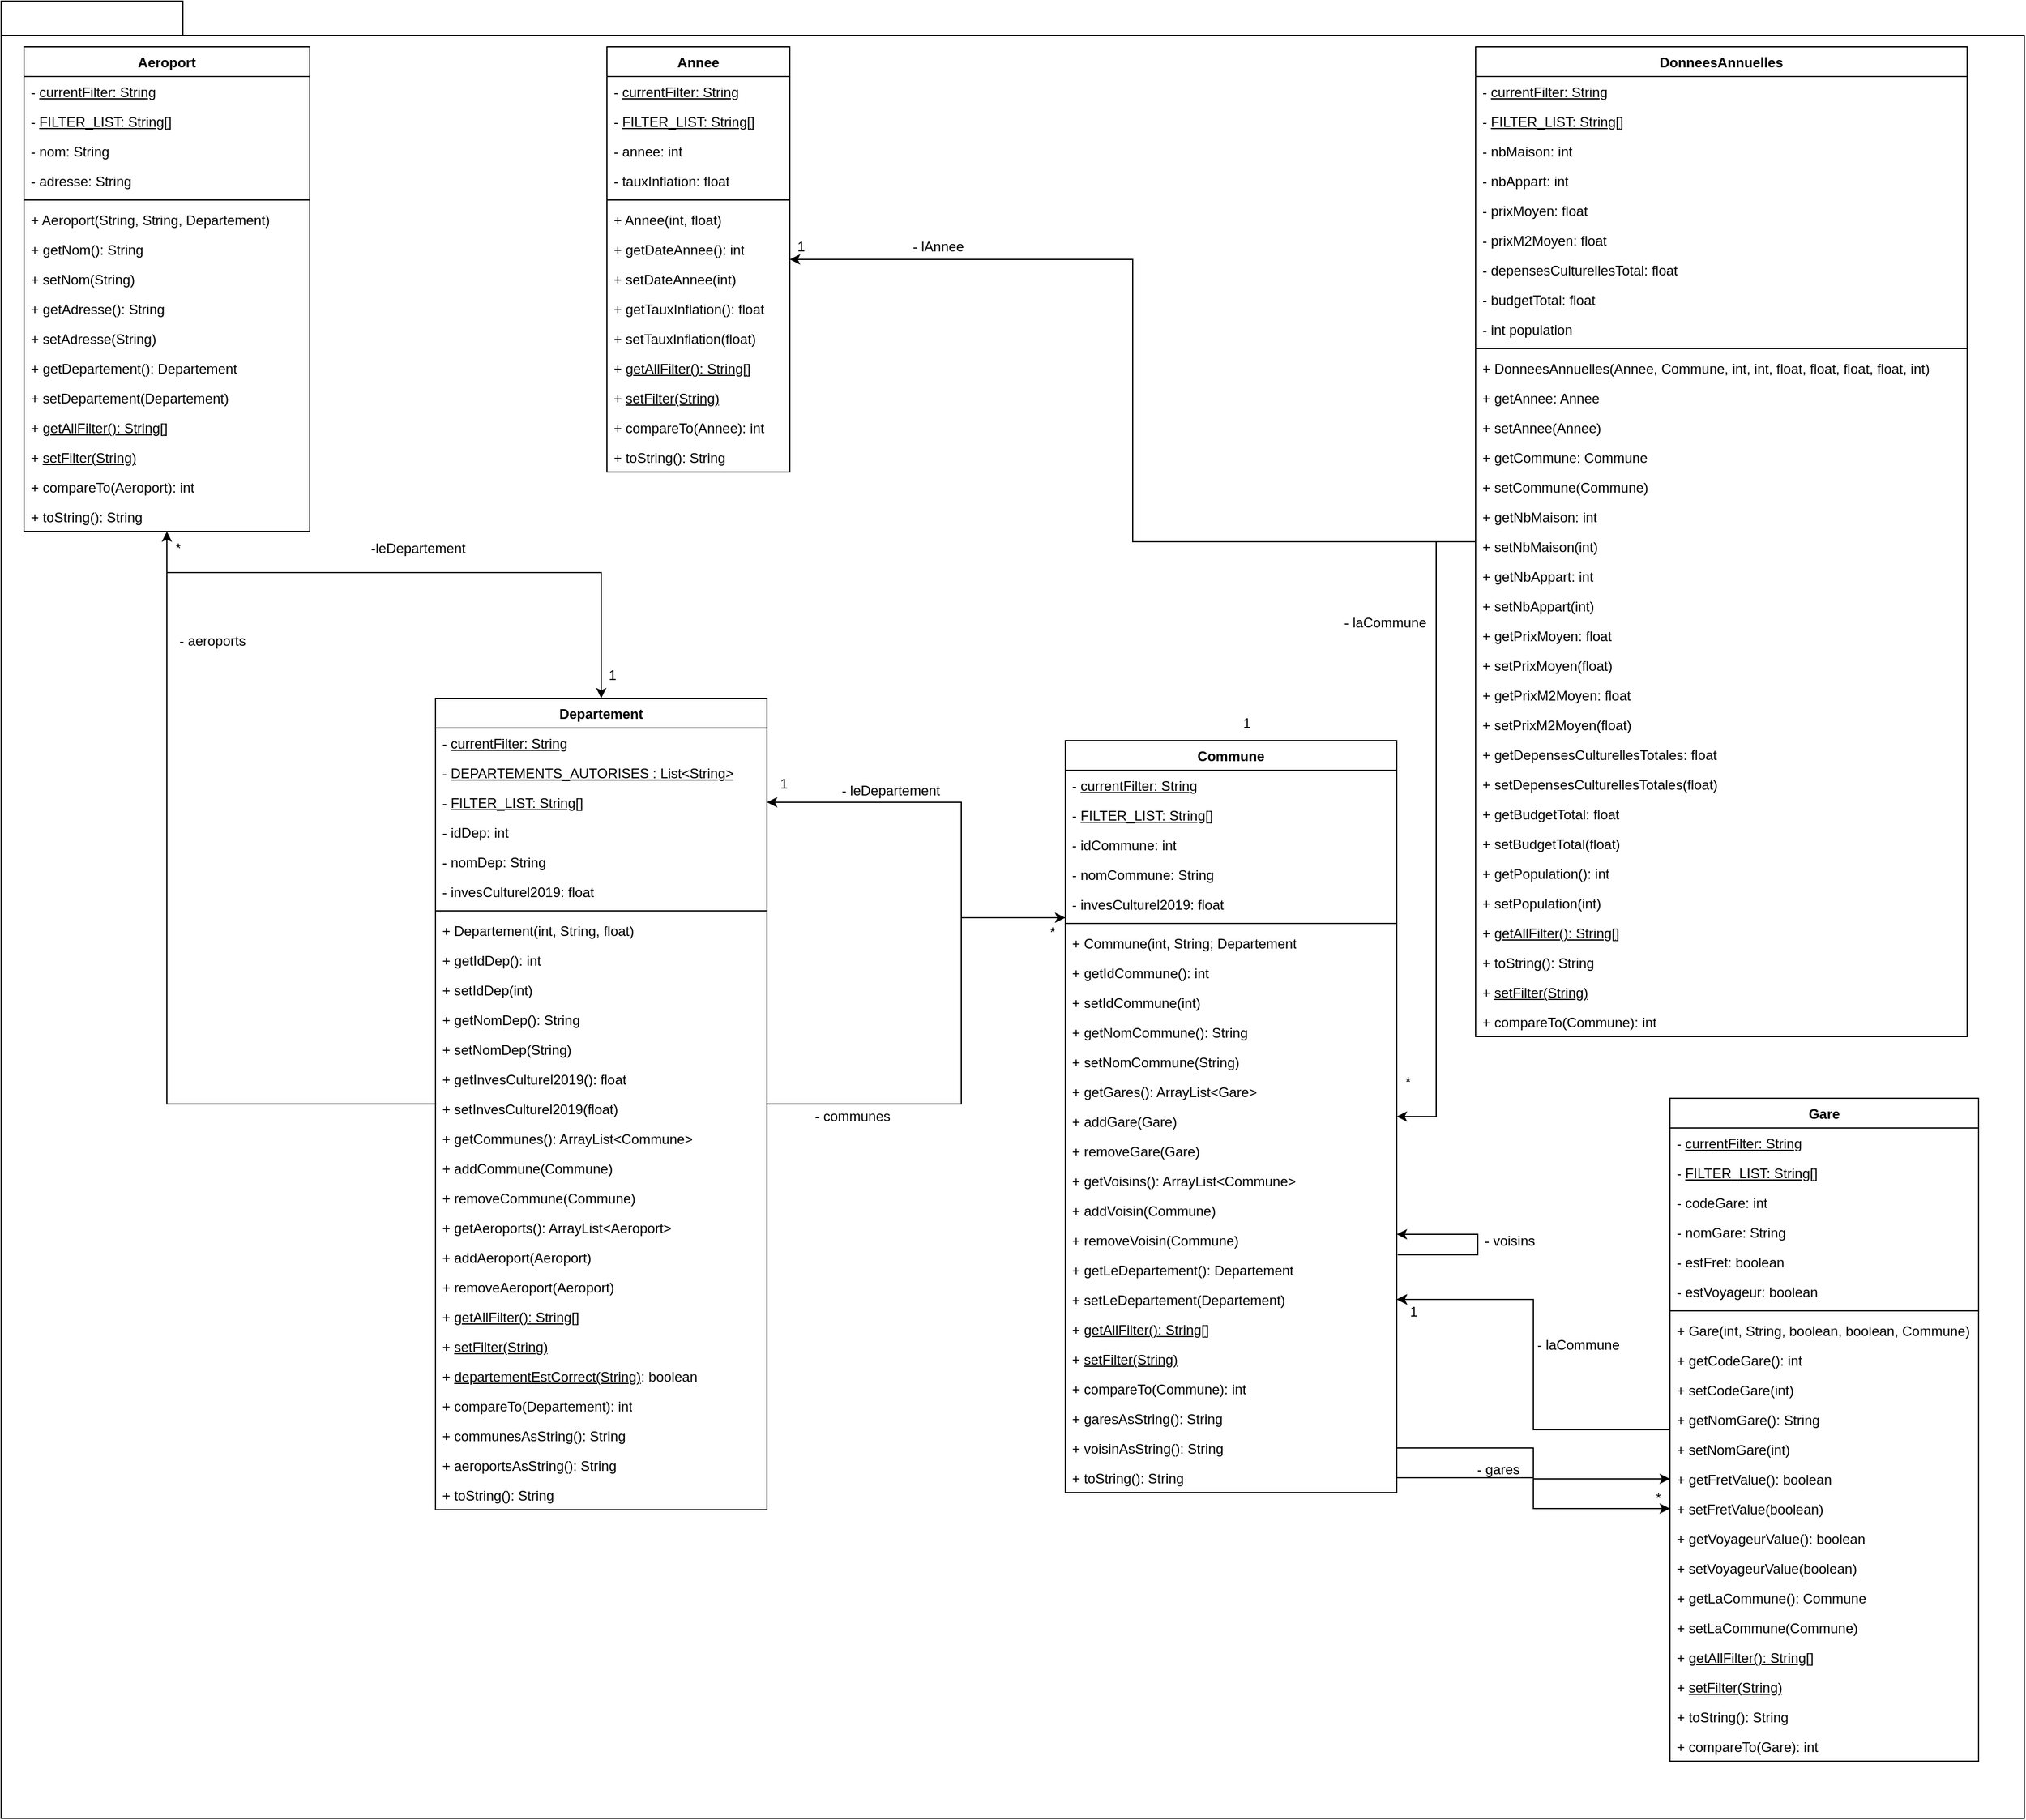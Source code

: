 <mxfile version="24.5.3" type="device">
  <diagram name="Page-1" id="NXZHxFNxQUKjGU9uJiGu">
    <mxGraphModel dx="524" dy="673" grid="1" gridSize="10" guides="1" tooltips="1" connect="1" arrows="1" fold="1" page="1" pageScale="1" pageWidth="1169" pageHeight="827" math="0" shadow="0">
      <root>
        <mxCell id="0" />
        <mxCell id="1" parent="0" />
        <mxCell id="ICdErOhjOnk36Kv6KxMm-1" value="" style="shape=folder;fontStyle=1;spacingTop=10;tabWidth=100;tabHeight=30;tabPosition=left;html=1;whiteSpace=wrap;" parent="1" vertex="1">
          <mxGeometry y="10" width="1770" height="1590" as="geometry" />
        </mxCell>
        <mxCell id="ICdErOhjOnk36Kv6KxMm-48" style="edgeStyle=orthogonalEdgeStyle;rounded=0;orthogonalLoop=1;jettySize=auto;html=1;" parent="1" source="ICdErOhjOnk36Kv6KxMm-4" target="ICdErOhjOnk36Kv6KxMm-44" edge="1">
          <mxGeometry relative="1" as="geometry">
            <Array as="points">
              <mxPoint x="145" y="510" />
              <mxPoint x="525" y="510" />
            </Array>
          </mxGeometry>
        </mxCell>
        <mxCell id="ICdErOhjOnk36Kv6KxMm-4" value="Aeroport" style="swimlane;fontStyle=1;align=center;verticalAlign=top;childLayout=stackLayout;horizontal=1;startSize=26;horizontalStack=0;resizeParent=1;resizeParentMax=0;resizeLast=0;collapsible=1;marginBottom=0;whiteSpace=wrap;html=1;" parent="1" vertex="1">
          <mxGeometry x="20" y="50" width="250" height="424" as="geometry" />
        </mxCell>
        <mxCell id="ICdErOhjOnk36Kv6KxMm-5" value="- &lt;u&gt;currentFilter: String&lt;/u&gt;" style="text;strokeColor=none;fillColor=none;align=left;verticalAlign=top;spacingLeft=4;spacingRight=4;overflow=hidden;rotatable=0;points=[[0,0.5],[1,0.5]];portConstraint=eastwest;whiteSpace=wrap;html=1;" parent="ICdErOhjOnk36Kv6KxMm-4" vertex="1">
          <mxGeometry y="26" width="250" height="26" as="geometry" />
        </mxCell>
        <mxCell id="ICdErOhjOnk36Kv6KxMm-8" value="- &lt;u&gt;FILTER_LIST: String[]&lt;/u&gt;" style="text;strokeColor=none;fillColor=none;align=left;verticalAlign=top;spacingLeft=4;spacingRight=4;overflow=hidden;rotatable=0;points=[[0,0.5],[1,0.5]];portConstraint=eastwest;whiteSpace=wrap;html=1;" parent="ICdErOhjOnk36Kv6KxMm-4" vertex="1">
          <mxGeometry y="52" width="250" height="26" as="geometry" />
        </mxCell>
        <mxCell id="ICdErOhjOnk36Kv6KxMm-9" value="- nom: String" style="text;strokeColor=none;fillColor=none;align=left;verticalAlign=top;spacingLeft=4;spacingRight=4;overflow=hidden;rotatable=0;points=[[0,0.5],[1,0.5]];portConstraint=eastwest;whiteSpace=wrap;html=1;" parent="ICdErOhjOnk36Kv6KxMm-4" vertex="1">
          <mxGeometry y="78" width="250" height="26" as="geometry" />
        </mxCell>
        <mxCell id="ICdErOhjOnk36Kv6KxMm-10" value="- adresse: String" style="text;strokeColor=none;fillColor=none;align=left;verticalAlign=top;spacingLeft=4;spacingRight=4;overflow=hidden;rotatable=0;points=[[0,0.5],[1,0.5]];portConstraint=eastwest;whiteSpace=wrap;html=1;" parent="ICdErOhjOnk36Kv6KxMm-4" vertex="1">
          <mxGeometry y="104" width="250" height="26" as="geometry" />
        </mxCell>
        <mxCell id="ICdErOhjOnk36Kv6KxMm-6" value="" style="line;strokeWidth=1;fillColor=none;align=left;verticalAlign=middle;spacingTop=-1;spacingLeft=3;spacingRight=3;rotatable=0;labelPosition=right;points=[];portConstraint=eastwest;strokeColor=inherit;" parent="ICdErOhjOnk36Kv6KxMm-4" vertex="1">
          <mxGeometry y="130" width="250" height="8" as="geometry" />
        </mxCell>
        <mxCell id="ICdErOhjOnk36Kv6KxMm-7" value="+ Aeroport(String, String, Departement)" style="text;strokeColor=none;fillColor=none;align=left;verticalAlign=top;spacingLeft=4;spacingRight=4;overflow=hidden;rotatable=0;points=[[0,0.5],[1,0.5]];portConstraint=eastwest;whiteSpace=wrap;html=1;" parent="ICdErOhjOnk36Kv6KxMm-4" vertex="1">
          <mxGeometry y="138" width="250" height="26" as="geometry" />
        </mxCell>
        <mxCell id="ICdErOhjOnk36Kv6KxMm-11" value="+ getNom(): String" style="text;strokeColor=none;fillColor=none;align=left;verticalAlign=top;spacingLeft=4;spacingRight=4;overflow=hidden;rotatable=0;points=[[0,0.5],[1,0.5]];portConstraint=eastwest;whiteSpace=wrap;html=1;" parent="ICdErOhjOnk36Kv6KxMm-4" vertex="1">
          <mxGeometry y="164" width="250" height="26" as="geometry" />
        </mxCell>
        <mxCell id="ICdErOhjOnk36Kv6KxMm-12" value="+ setNom(String)" style="text;strokeColor=none;fillColor=none;align=left;verticalAlign=top;spacingLeft=4;spacingRight=4;overflow=hidden;rotatable=0;points=[[0,0.5],[1,0.5]];portConstraint=eastwest;whiteSpace=wrap;html=1;" parent="ICdErOhjOnk36Kv6KxMm-4" vertex="1">
          <mxGeometry y="190" width="250" height="26" as="geometry" />
        </mxCell>
        <mxCell id="ICdErOhjOnk36Kv6KxMm-13" value="+ getAdresse(): String" style="text;strokeColor=none;fillColor=none;align=left;verticalAlign=top;spacingLeft=4;spacingRight=4;overflow=hidden;rotatable=0;points=[[0,0.5],[1,0.5]];portConstraint=eastwest;whiteSpace=wrap;html=1;" parent="ICdErOhjOnk36Kv6KxMm-4" vertex="1">
          <mxGeometry y="216" width="250" height="26" as="geometry" />
        </mxCell>
        <mxCell id="ICdErOhjOnk36Kv6KxMm-14" value="+ setAdresse(String)" style="text;strokeColor=none;fillColor=none;align=left;verticalAlign=top;spacingLeft=4;spacingRight=4;overflow=hidden;rotatable=0;points=[[0,0.5],[1,0.5]];portConstraint=eastwest;whiteSpace=wrap;html=1;" parent="ICdErOhjOnk36Kv6KxMm-4" vertex="1">
          <mxGeometry y="242" width="250" height="26" as="geometry" />
        </mxCell>
        <mxCell id="ICdErOhjOnk36Kv6KxMm-15" value="+ getDepartement(): Departement" style="text;strokeColor=none;fillColor=none;align=left;verticalAlign=top;spacingLeft=4;spacingRight=4;overflow=hidden;rotatable=0;points=[[0,0.5],[1,0.5]];portConstraint=eastwest;whiteSpace=wrap;html=1;" parent="ICdErOhjOnk36Kv6KxMm-4" vertex="1">
          <mxGeometry y="268" width="250" height="26" as="geometry" />
        </mxCell>
        <mxCell id="ICdErOhjOnk36Kv6KxMm-16" value="+ setDepartement(Departement)" style="text;strokeColor=none;fillColor=none;align=left;verticalAlign=top;spacingLeft=4;spacingRight=4;overflow=hidden;rotatable=0;points=[[0,0.5],[1,0.5]];portConstraint=eastwest;whiteSpace=wrap;html=1;" parent="ICdErOhjOnk36Kv6KxMm-4" vertex="1">
          <mxGeometry y="294" width="250" height="26" as="geometry" />
        </mxCell>
        <mxCell id="ICdErOhjOnk36Kv6KxMm-17" value="+ &lt;u&gt;getAllFilter(): String[]&lt;/u&gt;" style="text;strokeColor=none;fillColor=none;align=left;verticalAlign=top;spacingLeft=4;spacingRight=4;overflow=hidden;rotatable=0;points=[[0,0.5],[1,0.5]];portConstraint=eastwest;whiteSpace=wrap;html=1;" parent="ICdErOhjOnk36Kv6KxMm-4" vertex="1">
          <mxGeometry y="320" width="250" height="26" as="geometry" />
        </mxCell>
        <mxCell id="ICdErOhjOnk36Kv6KxMm-18" value="+ &lt;u&gt;setFilter(String)&lt;/u&gt;" style="text;strokeColor=none;fillColor=none;align=left;verticalAlign=top;spacingLeft=4;spacingRight=4;overflow=hidden;rotatable=0;points=[[0,0.5],[1,0.5]];portConstraint=eastwest;whiteSpace=wrap;html=1;" parent="ICdErOhjOnk36Kv6KxMm-4" vertex="1">
          <mxGeometry y="346" width="250" height="26" as="geometry" />
        </mxCell>
        <mxCell id="ICdErOhjOnk36Kv6KxMm-19" value="+ compareTo(Aeroport): int" style="text;strokeColor=none;fillColor=none;align=left;verticalAlign=top;spacingLeft=4;spacingRight=4;overflow=hidden;rotatable=0;points=[[0,0.5],[1,0.5]];portConstraint=eastwest;whiteSpace=wrap;html=1;" parent="ICdErOhjOnk36Kv6KxMm-4" vertex="1">
          <mxGeometry y="372" width="250" height="26" as="geometry" />
        </mxCell>
        <mxCell id="ICdErOhjOnk36Kv6KxMm-20" value="+ toString(): String" style="text;strokeColor=none;fillColor=none;align=left;verticalAlign=top;spacingLeft=4;spacingRight=4;overflow=hidden;rotatable=0;points=[[0,0.5],[1,0.5]];portConstraint=eastwest;whiteSpace=wrap;html=1;" parent="ICdErOhjOnk36Kv6KxMm-4" vertex="1">
          <mxGeometry y="398" width="250" height="26" as="geometry" />
        </mxCell>
        <mxCell id="ICdErOhjOnk36Kv6KxMm-25" value="Ann&lt;span style=&quot;background-color: initial;&quot;&gt;ee&lt;/span&gt;" style="swimlane;fontStyle=1;align=center;verticalAlign=top;childLayout=stackLayout;horizontal=1;startSize=26;horizontalStack=0;resizeParent=1;resizeParentMax=0;resizeLast=0;collapsible=1;marginBottom=0;whiteSpace=wrap;html=1;" parent="1" vertex="1">
          <mxGeometry x="530" y="50" width="160" height="372" as="geometry" />
        </mxCell>
        <mxCell id="ICdErOhjOnk36Kv6KxMm-26" value="- &lt;u&gt;currentFilter: String&lt;/u&gt;" style="text;strokeColor=none;fillColor=none;align=left;verticalAlign=top;spacingLeft=4;spacingRight=4;overflow=hidden;rotatable=0;points=[[0,0.5],[1,0.5]];portConstraint=eastwest;whiteSpace=wrap;html=1;" parent="ICdErOhjOnk36Kv6KxMm-25" vertex="1">
          <mxGeometry y="26" width="160" height="26" as="geometry" />
        </mxCell>
        <mxCell id="ICdErOhjOnk36Kv6KxMm-29" value="- &lt;u&gt;FILTER_LIST: String[]&lt;/u&gt;" style="text;strokeColor=none;fillColor=none;align=left;verticalAlign=top;spacingLeft=4;spacingRight=4;overflow=hidden;rotatable=0;points=[[0,0.5],[1,0.5]];portConstraint=eastwest;whiteSpace=wrap;html=1;" parent="ICdErOhjOnk36Kv6KxMm-25" vertex="1">
          <mxGeometry y="52" width="160" height="26" as="geometry" />
        </mxCell>
        <mxCell id="ICdErOhjOnk36Kv6KxMm-30" value="- annee: int" style="text;strokeColor=none;fillColor=none;align=left;verticalAlign=top;spacingLeft=4;spacingRight=4;overflow=hidden;rotatable=0;points=[[0,0.5],[1,0.5]];portConstraint=eastwest;whiteSpace=wrap;html=1;" parent="ICdErOhjOnk36Kv6KxMm-25" vertex="1">
          <mxGeometry y="78" width="160" height="26" as="geometry" />
        </mxCell>
        <mxCell id="ICdErOhjOnk36Kv6KxMm-31" value="- tauxInflation: float" style="text;strokeColor=none;fillColor=none;align=left;verticalAlign=top;spacingLeft=4;spacingRight=4;overflow=hidden;rotatable=0;points=[[0,0.5],[1,0.5]];portConstraint=eastwest;whiteSpace=wrap;html=1;" parent="ICdErOhjOnk36Kv6KxMm-25" vertex="1">
          <mxGeometry y="104" width="160" height="26" as="geometry" />
        </mxCell>
        <mxCell id="ICdErOhjOnk36Kv6KxMm-27" value="" style="line;strokeWidth=1;fillColor=none;align=left;verticalAlign=middle;spacingTop=-1;spacingLeft=3;spacingRight=3;rotatable=0;labelPosition=right;points=[];portConstraint=eastwest;strokeColor=inherit;" parent="ICdErOhjOnk36Kv6KxMm-25" vertex="1">
          <mxGeometry y="130" width="160" height="8" as="geometry" />
        </mxCell>
        <mxCell id="ICdErOhjOnk36Kv6KxMm-28" value="+ Annee(int, float)" style="text;strokeColor=none;fillColor=none;align=left;verticalAlign=top;spacingLeft=4;spacingRight=4;overflow=hidden;rotatable=0;points=[[0,0.5],[1,0.5]];portConstraint=eastwest;whiteSpace=wrap;html=1;" parent="ICdErOhjOnk36Kv6KxMm-25" vertex="1">
          <mxGeometry y="138" width="160" height="26" as="geometry" />
        </mxCell>
        <mxCell id="ICdErOhjOnk36Kv6KxMm-32" value="+ getDateAnnee(): int" style="text;strokeColor=none;fillColor=none;align=left;verticalAlign=top;spacingLeft=4;spacingRight=4;overflow=hidden;rotatable=0;points=[[0,0.5],[1,0.5]];portConstraint=eastwest;whiteSpace=wrap;html=1;" parent="ICdErOhjOnk36Kv6KxMm-25" vertex="1">
          <mxGeometry y="164" width="160" height="26" as="geometry" />
        </mxCell>
        <mxCell id="ICdErOhjOnk36Kv6KxMm-33" value="+ setDateAnnee(int)" style="text;strokeColor=none;fillColor=none;align=left;verticalAlign=top;spacingLeft=4;spacingRight=4;overflow=hidden;rotatable=0;points=[[0,0.5],[1,0.5]];portConstraint=eastwest;whiteSpace=wrap;html=1;" parent="ICdErOhjOnk36Kv6KxMm-25" vertex="1">
          <mxGeometry y="190" width="160" height="26" as="geometry" />
        </mxCell>
        <mxCell id="ICdErOhjOnk36Kv6KxMm-34" value="+ getTauxInflation(): float" style="text;strokeColor=none;fillColor=none;align=left;verticalAlign=top;spacingLeft=4;spacingRight=4;overflow=hidden;rotatable=0;points=[[0,0.5],[1,0.5]];portConstraint=eastwest;whiteSpace=wrap;html=1;" parent="ICdErOhjOnk36Kv6KxMm-25" vertex="1">
          <mxGeometry y="216" width="160" height="26" as="geometry" />
        </mxCell>
        <mxCell id="ICdErOhjOnk36Kv6KxMm-35" value="+ setTauxInflation(float)" style="text;strokeColor=none;fillColor=none;align=left;verticalAlign=top;spacingLeft=4;spacingRight=4;overflow=hidden;rotatable=0;points=[[0,0.5],[1,0.5]];portConstraint=eastwest;whiteSpace=wrap;html=1;" parent="ICdErOhjOnk36Kv6KxMm-25" vertex="1">
          <mxGeometry y="242" width="160" height="26" as="geometry" />
        </mxCell>
        <mxCell id="ICdErOhjOnk36Kv6KxMm-36" value="+ &lt;u&gt;getAllFilter(): String[]&lt;/u&gt;" style="text;strokeColor=none;fillColor=none;align=left;verticalAlign=top;spacingLeft=4;spacingRight=4;overflow=hidden;rotatable=0;points=[[0,0.5],[1,0.5]];portConstraint=eastwest;whiteSpace=wrap;html=1;" parent="ICdErOhjOnk36Kv6KxMm-25" vertex="1">
          <mxGeometry y="268" width="160" height="26" as="geometry" />
        </mxCell>
        <mxCell id="ICdErOhjOnk36Kv6KxMm-37" value="+ &lt;u&gt;setFilter(String)&lt;/u&gt;" style="text;strokeColor=none;fillColor=none;align=left;verticalAlign=top;spacingLeft=4;spacingRight=4;overflow=hidden;rotatable=0;points=[[0,0.5],[1,0.5]];portConstraint=eastwest;whiteSpace=wrap;html=1;" parent="ICdErOhjOnk36Kv6KxMm-25" vertex="1">
          <mxGeometry y="294" width="160" height="26" as="geometry" />
        </mxCell>
        <mxCell id="ICdErOhjOnk36Kv6KxMm-42" value="+ compareTo(Annee): int" style="text;strokeColor=none;fillColor=none;align=left;verticalAlign=top;spacingLeft=4;spacingRight=4;overflow=hidden;rotatable=0;points=[[0,0.5],[1,0.5]];portConstraint=eastwest;whiteSpace=wrap;html=1;" parent="ICdErOhjOnk36Kv6KxMm-25" vertex="1">
          <mxGeometry y="320" width="160" height="26" as="geometry" />
        </mxCell>
        <mxCell id="ICdErOhjOnk36Kv6KxMm-43" value="+ toString(): String" style="text;strokeColor=none;fillColor=none;align=left;verticalAlign=top;spacingLeft=4;spacingRight=4;overflow=hidden;rotatable=0;points=[[0,0.5],[1,0.5]];portConstraint=eastwest;whiteSpace=wrap;html=1;" parent="ICdErOhjOnk36Kv6KxMm-25" vertex="1">
          <mxGeometry y="346" width="160" height="26" as="geometry" />
        </mxCell>
        <mxCell id="ICdErOhjOnk36Kv6KxMm-55" style="edgeStyle=orthogonalEdgeStyle;rounded=0;orthogonalLoop=1;jettySize=auto;html=1;" parent="1" source="ICdErOhjOnk36Kv6KxMm-44" target="ICdErOhjOnk36Kv6KxMm-4" edge="1">
          <mxGeometry relative="1" as="geometry" />
        </mxCell>
        <mxCell id="udYk3BT6FUk40Vf4wr5t-50" style="edgeStyle=orthogonalEdgeStyle;rounded=0;orthogonalLoop=1;jettySize=auto;html=1;" edge="1" parent="1" source="ICdErOhjOnk36Kv6KxMm-44" target="udYk3BT6FUk40Vf4wr5t-20">
          <mxGeometry relative="1" as="geometry">
            <Array as="points">
              <mxPoint x="840" y="975" />
              <mxPoint x="840" y="812" />
            </Array>
          </mxGeometry>
        </mxCell>
        <mxCell id="ICdErOhjOnk36Kv6KxMm-44" value="Departement" style="swimlane;fontStyle=1;align=center;verticalAlign=top;childLayout=stackLayout;horizontal=1;startSize=26;horizontalStack=0;resizeParent=1;resizeParentMax=0;resizeLast=0;collapsible=1;marginBottom=0;whiteSpace=wrap;html=1;" parent="1" vertex="1">
          <mxGeometry x="380" y="620" width="290" height="710" as="geometry" />
        </mxCell>
        <mxCell id="ICdErOhjOnk36Kv6KxMm-45" value="- &lt;u&gt;currentFilter: String&lt;/u&gt;" style="text;strokeColor=none;fillColor=none;align=left;verticalAlign=top;spacingLeft=4;spacingRight=4;overflow=hidden;rotatable=0;points=[[0,0.5],[1,0.5]];portConstraint=eastwest;whiteSpace=wrap;html=1;" parent="ICdErOhjOnk36Kv6KxMm-44" vertex="1">
          <mxGeometry y="26" width="290" height="26" as="geometry" />
        </mxCell>
        <mxCell id="ICdErOhjOnk36Kv6KxMm-51" value="- &lt;u&gt;DEPARTEMENTS_AUTORISES : List&amp;lt;String&amp;gt;&lt;/u&gt;" style="text;strokeColor=none;fillColor=none;align=left;verticalAlign=top;spacingLeft=4;spacingRight=4;overflow=hidden;rotatable=0;points=[[0,0.5],[1,0.5]];portConstraint=eastwest;whiteSpace=wrap;html=1;" parent="ICdErOhjOnk36Kv6KxMm-44" vertex="1">
          <mxGeometry y="52" width="290" height="26" as="geometry" />
        </mxCell>
        <mxCell id="ICdErOhjOnk36Kv6KxMm-50" value="- &lt;u&gt;FILTER_LIST: String[]&lt;/u&gt;" style="text;strokeColor=none;fillColor=none;align=left;verticalAlign=top;spacingLeft=4;spacingRight=4;overflow=hidden;rotatable=0;points=[[0,0.5],[1,0.5]];portConstraint=eastwest;whiteSpace=wrap;html=1;" parent="ICdErOhjOnk36Kv6KxMm-44" vertex="1">
          <mxGeometry y="78" width="290" height="26" as="geometry" />
        </mxCell>
        <mxCell id="ICdErOhjOnk36Kv6KxMm-52" value="- idDep: int" style="text;strokeColor=none;fillColor=none;align=left;verticalAlign=top;spacingLeft=4;spacingRight=4;overflow=hidden;rotatable=0;points=[[0,0.5],[1,0.5]];portConstraint=eastwest;whiteSpace=wrap;html=1;" parent="ICdErOhjOnk36Kv6KxMm-44" vertex="1">
          <mxGeometry y="104" width="290" height="26" as="geometry" />
        </mxCell>
        <mxCell id="ICdErOhjOnk36Kv6KxMm-53" value="- nomDep: String" style="text;strokeColor=none;fillColor=none;align=left;verticalAlign=top;spacingLeft=4;spacingRight=4;overflow=hidden;rotatable=0;points=[[0,0.5],[1,0.5]];portConstraint=eastwest;whiteSpace=wrap;html=1;" parent="ICdErOhjOnk36Kv6KxMm-44" vertex="1">
          <mxGeometry y="130" width="290" height="26" as="geometry" />
        </mxCell>
        <mxCell id="ICdErOhjOnk36Kv6KxMm-54" value="- invesCulturel2019: float" style="text;strokeColor=none;fillColor=none;align=left;verticalAlign=top;spacingLeft=4;spacingRight=4;overflow=hidden;rotatable=0;points=[[0,0.5],[1,0.5]];portConstraint=eastwest;whiteSpace=wrap;html=1;" parent="ICdErOhjOnk36Kv6KxMm-44" vertex="1">
          <mxGeometry y="156" width="290" height="26" as="geometry" />
        </mxCell>
        <mxCell id="ICdErOhjOnk36Kv6KxMm-46" value="" style="line;strokeWidth=1;fillColor=none;align=left;verticalAlign=middle;spacingTop=-1;spacingLeft=3;spacingRight=3;rotatable=0;labelPosition=right;points=[];portConstraint=eastwest;strokeColor=inherit;" parent="ICdErOhjOnk36Kv6KxMm-44" vertex="1">
          <mxGeometry y="182" width="290" height="8" as="geometry" />
        </mxCell>
        <mxCell id="ICdErOhjOnk36Kv6KxMm-47" value="+ Departement(int, String, float)" style="text;strokeColor=none;fillColor=none;align=left;verticalAlign=top;spacingLeft=4;spacingRight=4;overflow=hidden;rotatable=0;points=[[0,0.5],[1,0.5]];portConstraint=eastwest;whiteSpace=wrap;html=1;" parent="ICdErOhjOnk36Kv6KxMm-44" vertex="1">
          <mxGeometry y="190" width="290" height="26" as="geometry" />
        </mxCell>
        <mxCell id="ICdErOhjOnk36Kv6KxMm-58" value="+ getIdDep(): int" style="text;strokeColor=none;fillColor=none;align=left;verticalAlign=top;spacingLeft=4;spacingRight=4;overflow=hidden;rotatable=0;points=[[0,0.5],[1,0.5]];portConstraint=eastwest;whiteSpace=wrap;html=1;" parent="ICdErOhjOnk36Kv6KxMm-44" vertex="1">
          <mxGeometry y="216" width="290" height="26" as="geometry" />
        </mxCell>
        <mxCell id="ICdErOhjOnk36Kv6KxMm-59" value="+ setIdDep(int)" style="text;strokeColor=none;fillColor=none;align=left;verticalAlign=top;spacingLeft=4;spacingRight=4;overflow=hidden;rotatable=0;points=[[0,0.5],[1,0.5]];portConstraint=eastwest;whiteSpace=wrap;html=1;" parent="ICdErOhjOnk36Kv6KxMm-44" vertex="1">
          <mxGeometry y="242" width="290" height="26" as="geometry" />
        </mxCell>
        <mxCell id="ICdErOhjOnk36Kv6KxMm-62" value="+ getNomDep(): String&lt;div&gt;&lt;br&gt;&lt;/div&gt;" style="text;strokeColor=none;fillColor=none;align=left;verticalAlign=top;spacingLeft=4;spacingRight=4;overflow=hidden;rotatable=0;points=[[0,0.5],[1,0.5]];portConstraint=eastwest;whiteSpace=wrap;html=1;" parent="ICdErOhjOnk36Kv6KxMm-44" vertex="1">
          <mxGeometry y="268" width="290" height="26" as="geometry" />
        </mxCell>
        <mxCell id="ICdErOhjOnk36Kv6KxMm-61" value="+ setNomDep(String)" style="text;strokeColor=none;fillColor=none;align=left;verticalAlign=top;spacingLeft=4;spacingRight=4;overflow=hidden;rotatable=0;points=[[0,0.5],[1,0.5]];portConstraint=eastwest;whiteSpace=wrap;html=1;" parent="ICdErOhjOnk36Kv6KxMm-44" vertex="1">
          <mxGeometry y="294" width="290" height="26" as="geometry" />
        </mxCell>
        <mxCell id="ICdErOhjOnk36Kv6KxMm-63" value="+ getInvesCulturel2019(): float" style="text;strokeColor=none;fillColor=none;align=left;verticalAlign=top;spacingLeft=4;spacingRight=4;overflow=hidden;rotatable=0;points=[[0,0.5],[1,0.5]];portConstraint=eastwest;whiteSpace=wrap;html=1;" parent="ICdErOhjOnk36Kv6KxMm-44" vertex="1">
          <mxGeometry y="320" width="290" height="26" as="geometry" />
        </mxCell>
        <mxCell id="ICdErOhjOnk36Kv6KxMm-64" value="+ setInvesCulturel2019(float)" style="text;strokeColor=none;fillColor=none;align=left;verticalAlign=top;spacingLeft=4;spacingRight=4;overflow=hidden;rotatable=0;points=[[0,0.5],[1,0.5]];portConstraint=eastwest;whiteSpace=wrap;html=1;" parent="ICdErOhjOnk36Kv6KxMm-44" vertex="1">
          <mxGeometry y="346" width="290" height="26" as="geometry" />
        </mxCell>
        <mxCell id="udYk3BT6FUk40Vf4wr5t-1" value="+ getCommunes(): ArrayList&amp;lt;Commune&amp;gt;" style="text;strokeColor=none;fillColor=none;align=left;verticalAlign=top;spacingLeft=4;spacingRight=4;overflow=hidden;rotatable=0;points=[[0,0.5],[1,0.5]];portConstraint=eastwest;whiteSpace=wrap;html=1;" vertex="1" parent="ICdErOhjOnk36Kv6KxMm-44">
          <mxGeometry y="372" width="290" height="26" as="geometry" />
        </mxCell>
        <mxCell id="udYk3BT6FUk40Vf4wr5t-2" value="+ addCommune(Commune)" style="text;strokeColor=none;fillColor=none;align=left;verticalAlign=top;spacingLeft=4;spacingRight=4;overflow=hidden;rotatable=0;points=[[0,0.5],[1,0.5]];portConstraint=eastwest;whiteSpace=wrap;html=1;" vertex="1" parent="ICdErOhjOnk36Kv6KxMm-44">
          <mxGeometry y="398" width="290" height="26" as="geometry" />
        </mxCell>
        <mxCell id="udYk3BT6FUk40Vf4wr5t-3" value="+ removeCommune(Commune)" style="text;strokeColor=none;fillColor=none;align=left;verticalAlign=top;spacingLeft=4;spacingRight=4;overflow=hidden;rotatable=0;points=[[0,0.5],[1,0.5]];portConstraint=eastwest;whiteSpace=wrap;html=1;" vertex="1" parent="ICdErOhjOnk36Kv6KxMm-44">
          <mxGeometry y="424" width="290" height="26" as="geometry" />
        </mxCell>
        <mxCell id="udYk3BT6FUk40Vf4wr5t-8" value="+ getAeroports(): ArrayList&amp;lt;Aeroport&amp;gt;" style="text;strokeColor=none;fillColor=none;align=left;verticalAlign=top;spacingLeft=4;spacingRight=4;overflow=hidden;rotatable=0;points=[[0,0.5],[1,0.5]];portConstraint=eastwest;whiteSpace=wrap;html=1;" vertex="1" parent="ICdErOhjOnk36Kv6KxMm-44">
          <mxGeometry y="450" width="290" height="26" as="geometry" />
        </mxCell>
        <mxCell id="udYk3BT6FUk40Vf4wr5t-9" value="+ addAeroport(Aeroport&lt;span style=&quot;background-color: initial;&quot;&gt;)&lt;/span&gt;" style="text;strokeColor=none;fillColor=none;align=left;verticalAlign=top;spacingLeft=4;spacingRight=4;overflow=hidden;rotatable=0;points=[[0,0.5],[1,0.5]];portConstraint=eastwest;whiteSpace=wrap;html=1;" vertex="1" parent="ICdErOhjOnk36Kv6KxMm-44">
          <mxGeometry y="476" width="290" height="26" as="geometry" />
        </mxCell>
        <mxCell id="udYk3BT6FUk40Vf4wr5t-10" value="+ removeAeroport(Aeroport)" style="text;strokeColor=none;fillColor=none;align=left;verticalAlign=top;spacingLeft=4;spacingRight=4;overflow=hidden;rotatable=0;points=[[0,0.5],[1,0.5]];portConstraint=eastwest;whiteSpace=wrap;html=1;" vertex="1" parent="ICdErOhjOnk36Kv6KxMm-44">
          <mxGeometry y="502" width="290" height="26" as="geometry" />
        </mxCell>
        <mxCell id="udYk3BT6FUk40Vf4wr5t-15" value="+ &lt;u&gt;getAllFilter(): String[]&lt;/u&gt;" style="text;strokeColor=none;fillColor=none;align=left;verticalAlign=top;spacingLeft=4;spacingRight=4;overflow=hidden;rotatable=0;points=[[0,0.5],[1,0.5]];portConstraint=eastwest;whiteSpace=wrap;html=1;" vertex="1" parent="ICdErOhjOnk36Kv6KxMm-44">
          <mxGeometry y="528" width="290" height="26" as="geometry" />
        </mxCell>
        <mxCell id="udYk3BT6FUk40Vf4wr5t-16" value="+ &lt;u&gt;setFilter(String)&lt;/u&gt;" style="text;strokeColor=none;fillColor=none;align=left;verticalAlign=top;spacingLeft=4;spacingRight=4;overflow=hidden;rotatable=0;points=[[0,0.5],[1,0.5]];portConstraint=eastwest;whiteSpace=wrap;html=1;" vertex="1" parent="ICdErOhjOnk36Kv6KxMm-44">
          <mxGeometry y="554" width="290" height="26" as="geometry" />
        </mxCell>
        <mxCell id="udYk3BT6FUk40Vf4wr5t-14" value="+ &lt;u&gt;departementEstCorrect(String)&lt;/u&gt;: boolean" style="text;strokeColor=none;fillColor=none;align=left;verticalAlign=top;spacingLeft=4;spacingRight=4;overflow=hidden;rotatable=0;points=[[0,0.5],[1,0.5]];portConstraint=eastwest;whiteSpace=wrap;html=1;" vertex="1" parent="ICdErOhjOnk36Kv6KxMm-44">
          <mxGeometry y="580" width="290" height="26" as="geometry" />
        </mxCell>
        <mxCell id="udYk3BT6FUk40Vf4wr5t-11" value="+ compareTo(Departement): int" style="text;strokeColor=none;fillColor=none;align=left;verticalAlign=top;spacingLeft=4;spacingRight=4;overflow=hidden;rotatable=0;points=[[0,0.5],[1,0.5]];portConstraint=eastwest;whiteSpace=wrap;html=1;" vertex="1" parent="ICdErOhjOnk36Kv6KxMm-44">
          <mxGeometry y="606" width="290" height="26" as="geometry" />
        </mxCell>
        <mxCell id="udYk3BT6FUk40Vf4wr5t-12" value="+ communesAsString(): String" style="text;strokeColor=none;fillColor=none;align=left;verticalAlign=top;spacingLeft=4;spacingRight=4;overflow=hidden;rotatable=0;points=[[0,0.5],[1,0.5]];portConstraint=eastwest;whiteSpace=wrap;html=1;" vertex="1" parent="ICdErOhjOnk36Kv6KxMm-44">
          <mxGeometry y="632" width="290" height="26" as="geometry" />
        </mxCell>
        <mxCell id="udYk3BT6FUk40Vf4wr5t-19" value="+ aeroportsAsString(): String" style="text;strokeColor=none;fillColor=none;align=left;verticalAlign=top;spacingLeft=4;spacingRight=4;overflow=hidden;rotatable=0;points=[[0,0.5],[1,0.5]];portConstraint=eastwest;whiteSpace=wrap;html=1;" vertex="1" parent="ICdErOhjOnk36Kv6KxMm-44">
          <mxGeometry y="658" width="290" height="26" as="geometry" />
        </mxCell>
        <mxCell id="udYk3BT6FUk40Vf4wr5t-17" value="+ toString(): String" style="text;strokeColor=none;fillColor=none;align=left;verticalAlign=top;spacingLeft=4;spacingRight=4;overflow=hidden;rotatable=0;points=[[0,0.5],[1,0.5]];portConstraint=eastwest;whiteSpace=wrap;html=1;" vertex="1" parent="ICdErOhjOnk36Kv6KxMm-44">
          <mxGeometry y="684" width="290" height="26" as="geometry" />
        </mxCell>
        <mxCell id="ICdErOhjOnk36Kv6KxMm-49" value="-leDepartement" style="text;html=1;align=center;verticalAlign=middle;whiteSpace=wrap;rounded=0;" parent="1" vertex="1">
          <mxGeometry x="320" y="474" width="90" height="30" as="geometry" />
        </mxCell>
        <mxCell id="ICdErOhjOnk36Kv6KxMm-56" value="*" style="text;html=1;align=center;verticalAlign=middle;whiteSpace=wrap;rounded=0;" parent="1" vertex="1">
          <mxGeometry x="150" y="474" width="10" height="30" as="geometry" />
        </mxCell>
        <mxCell id="ICdErOhjOnk36Kv6KxMm-57" value="- aeroports" style="text;html=1;align=center;verticalAlign=middle;whiteSpace=wrap;rounded=0;" parent="1" vertex="1">
          <mxGeometry x="150" y="555" width="70" height="30" as="geometry" />
        </mxCell>
        <mxCell id="udYk3BT6FUk40Vf4wr5t-161" style="edgeStyle=orthogonalEdgeStyle;rounded=0;orthogonalLoop=1;jettySize=auto;html=1;entryX=1;entryY=0.5;entryDx=0;entryDy=0;" edge="1" parent="1" source="udYk3BT6FUk40Vf4wr5t-121" target="udYk3BT6FUk40Vf4wr5t-62">
          <mxGeometry relative="1" as="geometry" />
        </mxCell>
        <mxCell id="udYk3BT6FUk40Vf4wr5t-51" style="edgeStyle=orthogonalEdgeStyle;rounded=0;orthogonalLoop=1;jettySize=auto;html=1;entryX=1;entryY=0.5;entryDx=0;entryDy=0;" edge="1" parent="1" source="udYk3BT6FUk40Vf4wr5t-20" target="ICdErOhjOnk36Kv6KxMm-50">
          <mxGeometry relative="1" as="geometry">
            <Array as="points">
              <mxPoint x="840" y="812" />
              <mxPoint x="840" y="711" />
            </Array>
          </mxGeometry>
        </mxCell>
        <mxCell id="udYk3BT6FUk40Vf4wr5t-166" style="edgeStyle=orthogonalEdgeStyle;rounded=0;orthogonalLoop=1;jettySize=auto;html=1;entryX=1;entryY=0.5;entryDx=0;entryDy=0;" edge="1" parent="1" source="udYk3BT6FUk40Vf4wr5t-121" target="udYk3BT6FUk40Vf4wr5t-62">
          <mxGeometry relative="1" as="geometry" />
        </mxCell>
        <mxCell id="udYk3BT6FUk40Vf4wr5t-121" value="Gare" style="swimlane;fontStyle=1;align=center;verticalAlign=top;childLayout=stackLayout;horizontal=1;startSize=26;horizontalStack=0;resizeParent=1;resizeParentMax=0;resizeLast=0;collapsible=1;marginBottom=0;whiteSpace=wrap;html=1;" vertex="1" parent="1">
          <mxGeometry x="1460" y="970" width="270" height="580" as="geometry" />
        </mxCell>
        <mxCell id="udYk3BT6FUk40Vf4wr5t-126" value="- &lt;u&gt;currentFilter: String&lt;/u&gt;" style="text;strokeColor=none;fillColor=none;align=left;verticalAlign=top;spacingLeft=4;spacingRight=4;overflow=hidden;rotatable=0;points=[[0,0.5],[1,0.5]];portConstraint=eastwest;whiteSpace=wrap;html=1;" vertex="1" parent="udYk3BT6FUk40Vf4wr5t-121">
          <mxGeometry y="26" width="270" height="26" as="geometry" />
        </mxCell>
        <mxCell id="udYk3BT6FUk40Vf4wr5t-127" value="- &lt;u&gt;FILTER_LIST: String[]&lt;/u&gt;" style="text;strokeColor=none;fillColor=none;align=left;verticalAlign=top;spacingLeft=4;spacingRight=4;overflow=hidden;rotatable=0;points=[[0,0.5],[1,0.5]];portConstraint=eastwest;whiteSpace=wrap;html=1;" vertex="1" parent="udYk3BT6FUk40Vf4wr5t-121">
          <mxGeometry y="52" width="270" height="26" as="geometry" />
        </mxCell>
        <mxCell id="udYk3BT6FUk40Vf4wr5t-125" value="- codeGare: int" style="text;strokeColor=none;fillColor=none;align=left;verticalAlign=top;spacingLeft=4;spacingRight=4;overflow=hidden;rotatable=0;points=[[0,0.5],[1,0.5]];portConstraint=eastwest;whiteSpace=wrap;html=1;" vertex="1" parent="udYk3BT6FUk40Vf4wr5t-121">
          <mxGeometry y="78" width="270" height="26" as="geometry" />
        </mxCell>
        <mxCell id="udYk3BT6FUk40Vf4wr5t-122" value="- nomGare: String" style="text;strokeColor=none;fillColor=none;align=left;verticalAlign=top;spacingLeft=4;spacingRight=4;overflow=hidden;rotatable=0;points=[[0,0.5],[1,0.5]];portConstraint=eastwest;whiteSpace=wrap;html=1;" vertex="1" parent="udYk3BT6FUk40Vf4wr5t-121">
          <mxGeometry y="104" width="270" height="26" as="geometry" />
        </mxCell>
        <mxCell id="udYk3BT6FUk40Vf4wr5t-128" value="- estFret: boolean" style="text;strokeColor=none;fillColor=none;align=left;verticalAlign=top;spacingLeft=4;spacingRight=4;overflow=hidden;rotatable=0;points=[[0,0.5],[1,0.5]];portConstraint=eastwest;whiteSpace=wrap;html=1;" vertex="1" parent="udYk3BT6FUk40Vf4wr5t-121">
          <mxGeometry y="130" width="270" height="26" as="geometry" />
        </mxCell>
        <mxCell id="udYk3BT6FUk40Vf4wr5t-129" value="- estVoyageur: boolean" style="text;strokeColor=none;fillColor=none;align=left;verticalAlign=top;spacingLeft=4;spacingRight=4;overflow=hidden;rotatable=0;points=[[0,0.5],[1,0.5]];portConstraint=eastwest;whiteSpace=wrap;html=1;" vertex="1" parent="udYk3BT6FUk40Vf4wr5t-121">
          <mxGeometry y="156" width="270" height="26" as="geometry" />
        </mxCell>
        <mxCell id="udYk3BT6FUk40Vf4wr5t-123" value="" style="line;strokeWidth=1;fillColor=none;align=left;verticalAlign=middle;spacingTop=-1;spacingLeft=3;spacingRight=3;rotatable=0;labelPosition=right;points=[];portConstraint=eastwest;strokeColor=inherit;" vertex="1" parent="udYk3BT6FUk40Vf4wr5t-121">
          <mxGeometry y="182" width="270" height="8" as="geometry" />
        </mxCell>
        <mxCell id="udYk3BT6FUk40Vf4wr5t-124" value="+ Gare(int, String, boolean, boolean, Commune)" style="text;strokeColor=none;fillColor=none;align=left;verticalAlign=top;spacingLeft=4;spacingRight=4;overflow=hidden;rotatable=0;points=[[0,0.5],[1,0.5]];portConstraint=eastwest;whiteSpace=wrap;html=1;" vertex="1" parent="udYk3BT6FUk40Vf4wr5t-121">
          <mxGeometry y="190" width="270" height="26" as="geometry" />
        </mxCell>
        <mxCell id="udYk3BT6FUk40Vf4wr5t-134" value="+ getCodeGare(): int" style="text;strokeColor=none;fillColor=none;align=left;verticalAlign=top;spacingLeft=4;spacingRight=4;overflow=hidden;rotatable=0;points=[[0,0.5],[1,0.5]];portConstraint=eastwest;whiteSpace=wrap;html=1;" vertex="1" parent="udYk3BT6FUk40Vf4wr5t-121">
          <mxGeometry y="216" width="270" height="26" as="geometry" />
        </mxCell>
        <mxCell id="udYk3BT6FUk40Vf4wr5t-135" value="+ setCodeGare(int)" style="text;strokeColor=none;fillColor=none;align=left;verticalAlign=top;spacingLeft=4;spacingRight=4;overflow=hidden;rotatable=0;points=[[0,0.5],[1,0.5]];portConstraint=eastwest;whiteSpace=wrap;html=1;" vertex="1" parent="udYk3BT6FUk40Vf4wr5t-121">
          <mxGeometry y="242" width="270" height="26" as="geometry" />
        </mxCell>
        <mxCell id="udYk3BT6FUk40Vf4wr5t-137" value="+ getNomGare(): String" style="text;strokeColor=none;fillColor=none;align=left;verticalAlign=top;spacingLeft=4;spacingRight=4;overflow=hidden;rotatable=0;points=[[0,0.5],[1,0.5]];portConstraint=eastwest;whiteSpace=wrap;html=1;" vertex="1" parent="udYk3BT6FUk40Vf4wr5t-121">
          <mxGeometry y="268" width="270" height="26" as="geometry" />
        </mxCell>
        <mxCell id="udYk3BT6FUk40Vf4wr5t-136" value="+ setNomGare(int)" style="text;strokeColor=none;fillColor=none;align=left;verticalAlign=top;spacingLeft=4;spacingRight=4;overflow=hidden;rotatable=0;points=[[0,0.5],[1,0.5]];portConstraint=eastwest;whiteSpace=wrap;html=1;" vertex="1" parent="udYk3BT6FUk40Vf4wr5t-121">
          <mxGeometry y="294" width="270" height="26" as="geometry" />
        </mxCell>
        <mxCell id="udYk3BT6FUk40Vf4wr5t-138" value="+ getFretValue(): boolean" style="text;strokeColor=none;fillColor=none;align=left;verticalAlign=top;spacingLeft=4;spacingRight=4;overflow=hidden;rotatable=0;points=[[0,0.5],[1,0.5]];portConstraint=eastwest;whiteSpace=wrap;html=1;" vertex="1" parent="udYk3BT6FUk40Vf4wr5t-121">
          <mxGeometry y="320" width="270" height="26" as="geometry" />
        </mxCell>
        <mxCell id="udYk3BT6FUk40Vf4wr5t-139" value="+ setFretValue(boolean)" style="text;strokeColor=none;fillColor=none;align=left;verticalAlign=top;spacingLeft=4;spacingRight=4;overflow=hidden;rotatable=0;points=[[0,0.5],[1,0.5]];portConstraint=eastwest;whiteSpace=wrap;html=1;" vertex="1" parent="udYk3BT6FUk40Vf4wr5t-121">
          <mxGeometry y="346" width="270" height="26" as="geometry" />
        </mxCell>
        <mxCell id="udYk3BT6FUk40Vf4wr5t-140" value="+ getVoyageurValue(): boolean" style="text;strokeColor=none;fillColor=none;align=left;verticalAlign=top;spacingLeft=4;spacingRight=4;overflow=hidden;rotatable=0;points=[[0,0.5],[1,0.5]];portConstraint=eastwest;whiteSpace=wrap;html=1;" vertex="1" parent="udYk3BT6FUk40Vf4wr5t-121">
          <mxGeometry y="372" width="270" height="26" as="geometry" />
        </mxCell>
        <mxCell id="udYk3BT6FUk40Vf4wr5t-141" value="+ setVoyageurValue(boolean)" style="text;strokeColor=none;fillColor=none;align=left;verticalAlign=top;spacingLeft=4;spacingRight=4;overflow=hidden;rotatable=0;points=[[0,0.5],[1,0.5]];portConstraint=eastwest;whiteSpace=wrap;html=1;" vertex="1" parent="udYk3BT6FUk40Vf4wr5t-121">
          <mxGeometry y="398" width="270" height="26" as="geometry" />
        </mxCell>
        <mxCell id="udYk3BT6FUk40Vf4wr5t-142" value="+ getLaCommune(): Commune" style="text;strokeColor=none;fillColor=none;align=left;verticalAlign=top;spacingLeft=4;spacingRight=4;overflow=hidden;rotatable=0;points=[[0,0.5],[1,0.5]];portConstraint=eastwest;whiteSpace=wrap;html=1;" vertex="1" parent="udYk3BT6FUk40Vf4wr5t-121">
          <mxGeometry y="424" width="270" height="26" as="geometry" />
        </mxCell>
        <mxCell id="udYk3BT6FUk40Vf4wr5t-143" value="+ setLaCommune(Commune)" style="text;strokeColor=none;fillColor=none;align=left;verticalAlign=top;spacingLeft=4;spacingRight=4;overflow=hidden;rotatable=0;points=[[0,0.5],[1,0.5]];portConstraint=eastwest;whiteSpace=wrap;html=1;" vertex="1" parent="udYk3BT6FUk40Vf4wr5t-121">
          <mxGeometry y="450" width="270" height="26" as="geometry" />
        </mxCell>
        <mxCell id="udYk3BT6FUk40Vf4wr5t-157" value="+ &lt;u&gt;getAllFilter(): String[]&lt;/u&gt;" style="text;strokeColor=none;fillColor=none;align=left;verticalAlign=top;spacingLeft=4;spacingRight=4;overflow=hidden;rotatable=0;points=[[0,0.5],[1,0.5]];portConstraint=eastwest;whiteSpace=wrap;html=1;" vertex="1" parent="udYk3BT6FUk40Vf4wr5t-121">
          <mxGeometry y="476" width="270" height="26" as="geometry" />
        </mxCell>
        <mxCell id="udYk3BT6FUk40Vf4wr5t-158" value="+ &lt;u&gt;setFilter(String)&lt;/u&gt;" style="text;strokeColor=none;fillColor=none;align=left;verticalAlign=top;spacingLeft=4;spacingRight=4;overflow=hidden;rotatable=0;points=[[0,0.5],[1,0.5]];portConstraint=eastwest;whiteSpace=wrap;html=1;" vertex="1" parent="udYk3BT6FUk40Vf4wr5t-121">
          <mxGeometry y="502" width="270" height="26" as="geometry" />
        </mxCell>
        <mxCell id="udYk3BT6FUk40Vf4wr5t-160" value="+ toString(): String" style="text;strokeColor=none;fillColor=none;align=left;verticalAlign=top;spacingLeft=4;spacingRight=4;overflow=hidden;rotatable=0;points=[[0,0.5],[1,0.5]];portConstraint=eastwest;whiteSpace=wrap;html=1;" vertex="1" parent="udYk3BT6FUk40Vf4wr5t-121">
          <mxGeometry y="528" width="270" height="26" as="geometry" />
        </mxCell>
        <mxCell id="udYk3BT6FUk40Vf4wr5t-159" value="+ compareTo(Gare): int" style="text;strokeColor=none;fillColor=none;align=left;verticalAlign=top;spacingLeft=4;spacingRight=4;overflow=hidden;rotatable=0;points=[[0,0.5],[1,0.5]];portConstraint=eastwest;whiteSpace=wrap;html=1;" vertex="1" parent="udYk3BT6FUk40Vf4wr5t-121">
          <mxGeometry y="554" width="270" height="26" as="geometry" />
        </mxCell>
        <mxCell id="udYk3BT6FUk40Vf4wr5t-20" value="Commune" style="swimlane;fontStyle=1;align=center;verticalAlign=top;childLayout=stackLayout;horizontal=1;startSize=26;horizontalStack=0;resizeParent=1;resizeParentMax=0;resizeLast=0;collapsible=1;marginBottom=0;whiteSpace=wrap;html=1;" vertex="1" parent="1">
          <mxGeometry x="931" y="657" width="290" height="658" as="geometry" />
        </mxCell>
        <mxCell id="udYk3BT6FUk40Vf4wr5t-21" value="- &lt;u&gt;currentFilter: String&lt;/u&gt;" style="text;strokeColor=none;fillColor=none;align=left;verticalAlign=top;spacingLeft=4;spacingRight=4;overflow=hidden;rotatable=0;points=[[0,0.5],[1,0.5]];portConstraint=eastwest;whiteSpace=wrap;html=1;" vertex="1" parent="udYk3BT6FUk40Vf4wr5t-20">
          <mxGeometry y="26" width="290" height="26" as="geometry" />
        </mxCell>
        <mxCell id="udYk3BT6FUk40Vf4wr5t-23" value="- &lt;u&gt;FILTER_LIST: String[]&lt;/u&gt;" style="text;strokeColor=none;fillColor=none;align=left;verticalAlign=top;spacingLeft=4;spacingRight=4;overflow=hidden;rotatable=0;points=[[0,0.5],[1,0.5]];portConstraint=eastwest;whiteSpace=wrap;html=1;" vertex="1" parent="udYk3BT6FUk40Vf4wr5t-20">
          <mxGeometry y="52" width="290" height="26" as="geometry" />
        </mxCell>
        <mxCell id="udYk3BT6FUk40Vf4wr5t-24" value="- idCommune: int" style="text;strokeColor=none;fillColor=none;align=left;verticalAlign=top;spacingLeft=4;spacingRight=4;overflow=hidden;rotatable=0;points=[[0,0.5],[1,0.5]];portConstraint=eastwest;whiteSpace=wrap;html=1;" vertex="1" parent="udYk3BT6FUk40Vf4wr5t-20">
          <mxGeometry y="78" width="290" height="26" as="geometry" />
        </mxCell>
        <mxCell id="udYk3BT6FUk40Vf4wr5t-25" value="- nomCommune: String" style="text;strokeColor=none;fillColor=none;align=left;verticalAlign=top;spacingLeft=4;spacingRight=4;overflow=hidden;rotatable=0;points=[[0,0.5],[1,0.5]];portConstraint=eastwest;whiteSpace=wrap;html=1;" vertex="1" parent="udYk3BT6FUk40Vf4wr5t-20">
          <mxGeometry y="104" width="290" height="26" as="geometry" />
        </mxCell>
        <mxCell id="udYk3BT6FUk40Vf4wr5t-26" value="- invesCulturel2019: float" style="text;strokeColor=none;fillColor=none;align=left;verticalAlign=top;spacingLeft=4;spacingRight=4;overflow=hidden;rotatable=0;points=[[0,0.5],[1,0.5]];portConstraint=eastwest;whiteSpace=wrap;html=1;" vertex="1" parent="udYk3BT6FUk40Vf4wr5t-20">
          <mxGeometry y="130" width="290" height="26" as="geometry" />
        </mxCell>
        <mxCell id="udYk3BT6FUk40Vf4wr5t-27" value="" style="line;strokeWidth=1;fillColor=none;align=left;verticalAlign=middle;spacingTop=-1;spacingLeft=3;spacingRight=3;rotatable=0;labelPosition=right;points=[];portConstraint=eastwest;strokeColor=inherit;" vertex="1" parent="udYk3BT6FUk40Vf4wr5t-20">
          <mxGeometry y="156" width="290" height="8" as="geometry" />
        </mxCell>
        <mxCell id="udYk3BT6FUk40Vf4wr5t-28" value="+ Commune(int, String; Departement" style="text;strokeColor=none;fillColor=none;align=left;verticalAlign=top;spacingLeft=4;spacingRight=4;overflow=hidden;rotatable=0;points=[[0,0.5],[1,0.5]];portConstraint=eastwest;whiteSpace=wrap;html=1;" vertex="1" parent="udYk3BT6FUk40Vf4wr5t-20">
          <mxGeometry y="164" width="290" height="26" as="geometry" />
        </mxCell>
        <mxCell id="udYk3BT6FUk40Vf4wr5t-29" value="+ getIdCommune(): int" style="text;strokeColor=none;fillColor=none;align=left;verticalAlign=top;spacingLeft=4;spacingRight=4;overflow=hidden;rotatable=0;points=[[0,0.5],[1,0.5]];portConstraint=eastwest;whiteSpace=wrap;html=1;" vertex="1" parent="udYk3BT6FUk40Vf4wr5t-20">
          <mxGeometry y="190" width="290" height="26" as="geometry" />
        </mxCell>
        <mxCell id="udYk3BT6FUk40Vf4wr5t-30" value="+ setIdCommune(int)" style="text;strokeColor=none;fillColor=none;align=left;verticalAlign=top;spacingLeft=4;spacingRight=4;overflow=hidden;rotatable=0;points=[[0,0.5],[1,0.5]];portConstraint=eastwest;whiteSpace=wrap;html=1;" vertex="1" parent="udYk3BT6FUk40Vf4wr5t-20">
          <mxGeometry y="216" width="290" height="26" as="geometry" />
        </mxCell>
        <mxCell id="udYk3BT6FUk40Vf4wr5t-31" value="+ getNomCommune(): String&lt;div&gt;&lt;br&gt;&lt;/div&gt;" style="text;strokeColor=none;fillColor=none;align=left;verticalAlign=top;spacingLeft=4;spacingRight=4;overflow=hidden;rotatable=0;points=[[0,0.5],[1,0.5]];portConstraint=eastwest;whiteSpace=wrap;html=1;" vertex="1" parent="udYk3BT6FUk40Vf4wr5t-20">
          <mxGeometry y="242" width="290" height="26" as="geometry" />
        </mxCell>
        <mxCell id="udYk3BT6FUk40Vf4wr5t-32" value="+ setNomCommune(String)" style="text;strokeColor=none;fillColor=none;align=left;verticalAlign=top;spacingLeft=4;spacingRight=4;overflow=hidden;rotatable=0;points=[[0,0.5],[1,0.5]];portConstraint=eastwest;whiteSpace=wrap;html=1;" vertex="1" parent="udYk3BT6FUk40Vf4wr5t-20">
          <mxGeometry y="268" width="290" height="26" as="geometry" />
        </mxCell>
        <mxCell id="udYk3BT6FUk40Vf4wr5t-35" value="+ getGares(): ArrayList&amp;lt;Gare&amp;gt;" style="text;strokeColor=none;fillColor=none;align=left;verticalAlign=top;spacingLeft=4;spacingRight=4;overflow=hidden;rotatable=0;points=[[0,0.5],[1,0.5]];portConstraint=eastwest;whiteSpace=wrap;html=1;" vertex="1" parent="udYk3BT6FUk40Vf4wr5t-20">
          <mxGeometry y="294" width="290" height="26" as="geometry" />
        </mxCell>
        <mxCell id="udYk3BT6FUk40Vf4wr5t-36" value="+ addGare(Gare)" style="text;strokeColor=none;fillColor=none;align=left;verticalAlign=top;spacingLeft=4;spacingRight=4;overflow=hidden;rotatable=0;points=[[0,0.5],[1,0.5]];portConstraint=eastwest;whiteSpace=wrap;html=1;" vertex="1" parent="udYk3BT6FUk40Vf4wr5t-20">
          <mxGeometry y="320" width="290" height="26" as="geometry" />
        </mxCell>
        <mxCell id="udYk3BT6FUk40Vf4wr5t-37" value="+ removeGare(Gare)" style="text;strokeColor=none;fillColor=none;align=left;verticalAlign=top;spacingLeft=4;spacingRight=4;overflow=hidden;rotatable=0;points=[[0,0.5],[1,0.5]];portConstraint=eastwest;whiteSpace=wrap;html=1;" vertex="1" parent="udYk3BT6FUk40Vf4wr5t-20">
          <mxGeometry y="346" width="290" height="26" as="geometry" />
        </mxCell>
        <mxCell id="udYk3BT6FUk40Vf4wr5t-38" value="+ getVoisins(): ArrayList&amp;lt;Commune&amp;gt;" style="text;strokeColor=none;fillColor=none;align=left;verticalAlign=top;spacingLeft=4;spacingRight=4;overflow=hidden;rotatable=0;points=[[0,0.5],[1,0.5]];portConstraint=eastwest;whiteSpace=wrap;html=1;" vertex="1" parent="udYk3BT6FUk40Vf4wr5t-20">
          <mxGeometry y="372" width="290" height="26" as="geometry" />
        </mxCell>
        <mxCell id="udYk3BT6FUk40Vf4wr5t-39" value="+ addVoisin(Commune&lt;span style=&quot;background-color: initial;&quot;&gt;)&lt;/span&gt;" style="text;strokeColor=none;fillColor=none;align=left;verticalAlign=top;spacingLeft=4;spacingRight=4;overflow=hidden;rotatable=0;points=[[0,0.5],[1,0.5]];portConstraint=eastwest;whiteSpace=wrap;html=1;" vertex="1" parent="udYk3BT6FUk40Vf4wr5t-20">
          <mxGeometry y="398" width="290" height="26" as="geometry" />
        </mxCell>
        <mxCell id="udYk3BT6FUk40Vf4wr5t-40" value="+ removeVoisin(Commune&lt;span style=&quot;background-color: initial;&quot;&gt;)&lt;/span&gt;" style="text;strokeColor=none;fillColor=none;align=left;verticalAlign=top;spacingLeft=4;spacingRight=4;overflow=hidden;rotatable=0;points=[[0,0.5],[1,0.5]];portConstraint=eastwest;whiteSpace=wrap;html=1;" vertex="1" parent="udYk3BT6FUk40Vf4wr5t-20">
          <mxGeometry y="424" width="290" height="26" as="geometry" />
        </mxCell>
        <mxCell id="udYk3BT6FUk40Vf4wr5t-61" value="+ getLeDepartement(): Departement" style="text;strokeColor=none;fillColor=none;align=left;verticalAlign=top;spacingLeft=4;spacingRight=4;overflow=hidden;rotatable=0;points=[[0,0.5],[1,0.5]];portConstraint=eastwest;whiteSpace=wrap;html=1;" vertex="1" parent="udYk3BT6FUk40Vf4wr5t-20">
          <mxGeometry y="450" width="290" height="26" as="geometry" />
        </mxCell>
        <mxCell id="udYk3BT6FUk40Vf4wr5t-62" value="+ setLeDepartement(Departement)" style="text;strokeColor=none;fillColor=none;align=left;verticalAlign=top;spacingLeft=4;spacingRight=4;overflow=hidden;rotatable=0;points=[[0,0.5],[1,0.5]];portConstraint=eastwest;whiteSpace=wrap;html=1;" vertex="1" parent="udYk3BT6FUk40Vf4wr5t-20">
          <mxGeometry y="476" width="290" height="26" as="geometry" />
        </mxCell>
        <mxCell id="udYk3BT6FUk40Vf4wr5t-41" value="+ &lt;u&gt;getAllFilter(): String[]&lt;/u&gt;" style="text;strokeColor=none;fillColor=none;align=left;verticalAlign=top;spacingLeft=4;spacingRight=4;overflow=hidden;rotatable=0;points=[[0,0.5],[1,0.5]];portConstraint=eastwest;whiteSpace=wrap;html=1;" vertex="1" parent="udYk3BT6FUk40Vf4wr5t-20">
          <mxGeometry y="502" width="290" height="26" as="geometry" />
        </mxCell>
        <mxCell id="udYk3BT6FUk40Vf4wr5t-42" value="+ &lt;u&gt;setFilter(String)&lt;/u&gt;" style="text;strokeColor=none;fillColor=none;align=left;verticalAlign=top;spacingLeft=4;spacingRight=4;overflow=hidden;rotatable=0;points=[[0,0.5],[1,0.5]];portConstraint=eastwest;whiteSpace=wrap;html=1;" vertex="1" parent="udYk3BT6FUk40Vf4wr5t-20">
          <mxGeometry y="528" width="290" height="26" as="geometry" />
        </mxCell>
        <mxCell id="udYk3BT6FUk40Vf4wr5t-44" value="+ compareTo(Commune): int" style="text;strokeColor=none;fillColor=none;align=left;verticalAlign=top;spacingLeft=4;spacingRight=4;overflow=hidden;rotatable=0;points=[[0,0.5],[1,0.5]];portConstraint=eastwest;whiteSpace=wrap;html=1;" vertex="1" parent="udYk3BT6FUk40Vf4wr5t-20">
          <mxGeometry y="554" width="290" height="26" as="geometry" />
        </mxCell>
        <mxCell id="udYk3BT6FUk40Vf4wr5t-45" value="+ garesAsString(): String" style="text;strokeColor=none;fillColor=none;align=left;verticalAlign=top;spacingLeft=4;spacingRight=4;overflow=hidden;rotatable=0;points=[[0,0.5],[1,0.5]];portConstraint=eastwest;whiteSpace=wrap;html=1;" vertex="1" parent="udYk3BT6FUk40Vf4wr5t-20">
          <mxGeometry y="580" width="290" height="26" as="geometry" />
        </mxCell>
        <mxCell id="udYk3BT6FUk40Vf4wr5t-46" value="+ voisinAsString(): String" style="text;strokeColor=none;fillColor=none;align=left;verticalAlign=top;spacingLeft=4;spacingRight=4;overflow=hidden;rotatable=0;points=[[0,0.5],[1,0.5]];portConstraint=eastwest;whiteSpace=wrap;html=1;" vertex="1" parent="udYk3BT6FUk40Vf4wr5t-20">
          <mxGeometry y="606" width="290" height="26" as="geometry" />
        </mxCell>
        <mxCell id="udYk3BT6FUk40Vf4wr5t-47" value="+ toString(): String" style="text;strokeColor=none;fillColor=none;align=left;verticalAlign=top;spacingLeft=4;spacingRight=4;overflow=hidden;rotatable=0;points=[[0,0.5],[1,0.5]];portConstraint=eastwest;whiteSpace=wrap;html=1;" vertex="1" parent="udYk3BT6FUk40Vf4wr5t-20">
          <mxGeometry y="632" width="290" height="26" as="geometry" />
        </mxCell>
        <mxCell id="udYk3BT6FUk40Vf4wr5t-132" value="1" style="text;html=1;align=center;verticalAlign=middle;whiteSpace=wrap;rounded=0;" vertex="1" parent="1">
          <mxGeometry x="1231" y="1142" width="10" height="30" as="geometry" />
        </mxCell>
        <mxCell id="udYk3BT6FUk40Vf4wr5t-52" value="*" style="text;html=1;align=center;verticalAlign=middle;whiteSpace=wrap;rounded=0;" vertex="1" parent="1">
          <mxGeometry x="910" y="810" width="20" height="30" as="geometry" />
        </mxCell>
        <mxCell id="udYk3BT6FUk40Vf4wr5t-162" value="- laCommune" style="text;html=1;align=center;verticalAlign=middle;whiteSpace=wrap;rounded=0;" vertex="1" parent="1">
          <mxGeometry x="1340" y="1172" width="80" height="28" as="geometry" />
        </mxCell>
        <mxCell id="udYk3BT6FUk40Vf4wr5t-53" value="- communes" style="text;html=1;align=center;verticalAlign=middle;whiteSpace=wrap;rounded=0;" vertex="1" parent="1">
          <mxGeometry x="710" y="970" width="70" height="32" as="geometry" />
        </mxCell>
        <mxCell id="udYk3BT6FUk40Vf4wr5t-163" style="edgeStyle=orthogonalEdgeStyle;rounded=0;orthogonalLoop=1;jettySize=auto;html=1;entryX=0;entryY=0.5;entryDx=0;entryDy=0;" edge="1" parent="1" source="udYk3BT6FUk40Vf4wr5t-47" target="udYk3BT6FUk40Vf4wr5t-139">
          <mxGeometry relative="1" as="geometry" />
        </mxCell>
        <mxCell id="udYk3BT6FUk40Vf4wr5t-54" value="- leDepartement" style="text;html=1;align=center;verticalAlign=middle;whiteSpace=wrap;rounded=0;" vertex="1" parent="1">
          <mxGeometry x="730" y="686" width="97" height="30" as="geometry" />
        </mxCell>
        <mxCell id="udYk3BT6FUk40Vf4wr5t-164" value="- gares" style="text;html=1;align=center;verticalAlign=middle;whiteSpace=wrap;rounded=0;" vertex="1" parent="1">
          <mxGeometry x="1280" y="1280" width="60" height="30" as="geometry" />
        </mxCell>
        <mxCell id="udYk3BT6FUk40Vf4wr5t-56" value="- voisins" style="text;html=1;align=center;verticalAlign=middle;whiteSpace=wrap;rounded=0;" vertex="1" parent="1">
          <mxGeometry x="1290" y="1080" width="60" height="30" as="geometry" />
        </mxCell>
        <mxCell id="udYk3BT6FUk40Vf4wr5t-165" value="*" style="text;html=1;align=center;verticalAlign=middle;whiteSpace=wrap;rounded=0;" vertex="1" parent="1">
          <mxGeometry x="1440" y="1310" width="20" height="20" as="geometry" />
        </mxCell>
        <mxCell id="udYk3BT6FUk40Vf4wr5t-57" value="*" style="text;html=1;align=center;verticalAlign=middle;whiteSpace=wrap;rounded=0;" vertex="1" parent="1">
          <mxGeometry x="1221" y="941" width="20" height="30" as="geometry" />
        </mxCell>
        <mxCell id="udYk3BT6FUk40Vf4wr5t-58" value="1" style="text;html=1;align=center;verticalAlign=middle;whiteSpace=wrap;rounded=0;" vertex="1" parent="1">
          <mxGeometry x="680" y="680" width="10" height="30" as="geometry" />
        </mxCell>
        <mxCell id="udYk3BT6FUk40Vf4wr5t-59" value="1" style="text;html=1;align=center;verticalAlign=middle;whiteSpace=wrap;rounded=0;" vertex="1" parent="1">
          <mxGeometry x="530" y="585" width="10" height="30" as="geometry" />
        </mxCell>
        <mxCell id="udYk3BT6FUk40Vf4wr5t-69" style="edgeStyle=orthogonalEdgeStyle;rounded=0;orthogonalLoop=1;jettySize=auto;html=1;" edge="1" parent="1" source="udYk3BT6FUk40Vf4wr5t-63" target="ICdErOhjOnk36Kv6KxMm-25">
          <mxGeometry relative="1" as="geometry" />
        </mxCell>
        <mxCell id="udYk3BT6FUk40Vf4wr5t-71" style="edgeStyle=orthogonalEdgeStyle;rounded=0;orthogonalLoop=1;jettySize=auto;html=1;" edge="1" parent="1" source="udYk3BT6FUk40Vf4wr5t-63" target="udYk3BT6FUk40Vf4wr5t-20">
          <mxGeometry relative="1" as="geometry" />
        </mxCell>
        <mxCell id="udYk3BT6FUk40Vf4wr5t-63" value="DonneesAnnuelles" style="swimlane;fontStyle=1;align=center;verticalAlign=top;childLayout=stackLayout;horizontal=1;startSize=26;horizontalStack=0;resizeParent=1;resizeParentMax=0;resizeLast=0;collapsible=1;marginBottom=0;whiteSpace=wrap;html=1;" vertex="1" parent="1">
          <mxGeometry x="1290" y="50" width="430" height="866" as="geometry" />
        </mxCell>
        <mxCell id="udYk3BT6FUk40Vf4wr5t-67" value="- &lt;u&gt;currentFilter: String&lt;/u&gt;" style="text;strokeColor=none;fillColor=none;align=left;verticalAlign=top;spacingLeft=4;spacingRight=4;overflow=hidden;rotatable=0;points=[[0,0.5],[1,0.5]];portConstraint=eastwest;whiteSpace=wrap;html=1;" vertex="1" parent="udYk3BT6FUk40Vf4wr5t-63">
          <mxGeometry y="26" width="430" height="26" as="geometry" />
        </mxCell>
        <mxCell id="udYk3BT6FUk40Vf4wr5t-68" value="- &lt;u&gt;FILTER_LIST: String[]&lt;/u&gt;" style="text;strokeColor=none;fillColor=none;align=left;verticalAlign=top;spacingLeft=4;spacingRight=4;overflow=hidden;rotatable=0;points=[[0,0.5],[1,0.5]];portConstraint=eastwest;whiteSpace=wrap;html=1;" vertex="1" parent="udYk3BT6FUk40Vf4wr5t-63">
          <mxGeometry y="52" width="430" height="26" as="geometry" />
        </mxCell>
        <mxCell id="udYk3BT6FUk40Vf4wr5t-75" value="- nbMaison: int" style="text;strokeColor=none;fillColor=none;align=left;verticalAlign=top;spacingLeft=4;spacingRight=4;overflow=hidden;rotatable=0;points=[[0,0.5],[1,0.5]];portConstraint=eastwest;whiteSpace=wrap;html=1;" vertex="1" parent="udYk3BT6FUk40Vf4wr5t-63">
          <mxGeometry y="78" width="430" height="26" as="geometry" />
        </mxCell>
        <mxCell id="udYk3BT6FUk40Vf4wr5t-76" value="- nbAppart: int" style="text;strokeColor=none;fillColor=none;align=left;verticalAlign=top;spacingLeft=4;spacingRight=4;overflow=hidden;rotatable=0;points=[[0,0.5],[1,0.5]];portConstraint=eastwest;whiteSpace=wrap;html=1;" vertex="1" parent="udYk3BT6FUk40Vf4wr5t-63">
          <mxGeometry y="104" width="430" height="26" as="geometry" />
        </mxCell>
        <mxCell id="udYk3BT6FUk40Vf4wr5t-77" value="- prixMoyen: float&lt;div&gt;&lt;br&gt;&lt;/div&gt;" style="text;strokeColor=none;fillColor=none;align=left;verticalAlign=top;spacingLeft=4;spacingRight=4;overflow=hidden;rotatable=0;points=[[0,0.5],[1,0.5]];portConstraint=eastwest;whiteSpace=wrap;html=1;" vertex="1" parent="udYk3BT6FUk40Vf4wr5t-63">
          <mxGeometry y="130" width="430" height="26" as="geometry" />
        </mxCell>
        <mxCell id="udYk3BT6FUk40Vf4wr5t-78" value="- prixM2Moyen: float&lt;div&gt;&lt;br&gt;&lt;/div&gt;" style="text;strokeColor=none;fillColor=none;align=left;verticalAlign=top;spacingLeft=4;spacingRight=4;overflow=hidden;rotatable=0;points=[[0,0.5],[1,0.5]];portConstraint=eastwest;whiteSpace=wrap;html=1;" vertex="1" parent="udYk3BT6FUk40Vf4wr5t-63">
          <mxGeometry y="156" width="430" height="26" as="geometry" />
        </mxCell>
        <mxCell id="udYk3BT6FUk40Vf4wr5t-80" value="- depensesCulturellesTotal: float" style="text;strokeColor=none;fillColor=none;align=left;verticalAlign=top;spacingLeft=4;spacingRight=4;overflow=hidden;rotatable=0;points=[[0,0.5],[1,0.5]];portConstraint=eastwest;whiteSpace=wrap;html=1;" vertex="1" parent="udYk3BT6FUk40Vf4wr5t-63">
          <mxGeometry y="182" width="430" height="26" as="geometry" />
        </mxCell>
        <mxCell id="udYk3BT6FUk40Vf4wr5t-79" value="- budgetTotal: float" style="text;strokeColor=none;fillColor=none;align=left;verticalAlign=top;spacingLeft=4;spacingRight=4;overflow=hidden;rotatable=0;points=[[0,0.5],[1,0.5]];portConstraint=eastwest;whiteSpace=wrap;html=1;" vertex="1" parent="udYk3BT6FUk40Vf4wr5t-63">
          <mxGeometry y="208" width="430" height="26" as="geometry" />
        </mxCell>
        <mxCell id="udYk3BT6FUk40Vf4wr5t-81" value="- int population" style="text;strokeColor=none;fillColor=none;align=left;verticalAlign=top;spacingLeft=4;spacingRight=4;overflow=hidden;rotatable=0;points=[[0,0.5],[1,0.5]];portConstraint=eastwest;whiteSpace=wrap;html=1;" vertex="1" parent="udYk3BT6FUk40Vf4wr5t-63">
          <mxGeometry y="234" width="430" height="26" as="geometry" />
        </mxCell>
        <mxCell id="udYk3BT6FUk40Vf4wr5t-65" value="" style="line;strokeWidth=1;fillColor=none;align=left;verticalAlign=middle;spacingTop=-1;spacingLeft=3;spacingRight=3;rotatable=0;labelPosition=right;points=[];portConstraint=eastwest;strokeColor=inherit;" vertex="1" parent="udYk3BT6FUk40Vf4wr5t-63">
          <mxGeometry y="260" width="430" height="8" as="geometry" />
        </mxCell>
        <mxCell id="udYk3BT6FUk40Vf4wr5t-66" value="+ DonneesAnnuelles(Annee, Commune, int, int, float, float, float, float, int)" style="text;strokeColor=none;fillColor=none;align=left;verticalAlign=top;spacingLeft=4;spacingRight=4;overflow=hidden;rotatable=0;points=[[0,0.5],[1,0.5]];portConstraint=eastwest;whiteSpace=wrap;html=1;" vertex="1" parent="udYk3BT6FUk40Vf4wr5t-63">
          <mxGeometry y="268" width="430" height="26" as="geometry" />
        </mxCell>
        <mxCell id="udYk3BT6FUk40Vf4wr5t-82" value="+ getAnnee: Annee" style="text;strokeColor=none;fillColor=none;align=left;verticalAlign=top;spacingLeft=4;spacingRight=4;overflow=hidden;rotatable=0;points=[[0,0.5],[1,0.5]];portConstraint=eastwest;whiteSpace=wrap;html=1;" vertex="1" parent="udYk3BT6FUk40Vf4wr5t-63">
          <mxGeometry y="294" width="430" height="26" as="geometry" />
        </mxCell>
        <mxCell id="udYk3BT6FUk40Vf4wr5t-83" value="+ setAnnee(Annee)" style="text;strokeColor=none;fillColor=none;align=left;verticalAlign=top;spacingLeft=4;spacingRight=4;overflow=hidden;rotatable=0;points=[[0,0.5],[1,0.5]];portConstraint=eastwest;whiteSpace=wrap;html=1;" vertex="1" parent="udYk3BT6FUk40Vf4wr5t-63">
          <mxGeometry y="320" width="430" height="26" as="geometry" />
        </mxCell>
        <mxCell id="udYk3BT6FUk40Vf4wr5t-84" value="+ getCommune: Commune" style="text;strokeColor=none;fillColor=none;align=left;verticalAlign=top;spacingLeft=4;spacingRight=4;overflow=hidden;rotatable=0;points=[[0,0.5],[1,0.5]];portConstraint=eastwest;whiteSpace=wrap;html=1;" vertex="1" parent="udYk3BT6FUk40Vf4wr5t-63">
          <mxGeometry y="346" width="430" height="26" as="geometry" />
        </mxCell>
        <mxCell id="udYk3BT6FUk40Vf4wr5t-85" value="+ setCommune(Commune)" style="text;strokeColor=none;fillColor=none;align=left;verticalAlign=top;spacingLeft=4;spacingRight=4;overflow=hidden;rotatable=0;points=[[0,0.5],[1,0.5]];portConstraint=eastwest;whiteSpace=wrap;html=1;" vertex="1" parent="udYk3BT6FUk40Vf4wr5t-63">
          <mxGeometry y="372" width="430" height="26" as="geometry" />
        </mxCell>
        <mxCell id="udYk3BT6FUk40Vf4wr5t-102" value="+ getNbMaison: int" style="text;strokeColor=none;fillColor=none;align=left;verticalAlign=top;spacingLeft=4;spacingRight=4;overflow=hidden;rotatable=0;points=[[0,0.5],[1,0.5]];portConstraint=eastwest;whiteSpace=wrap;html=1;" vertex="1" parent="udYk3BT6FUk40Vf4wr5t-63">
          <mxGeometry y="398" width="430" height="26" as="geometry" />
        </mxCell>
        <mxCell id="udYk3BT6FUk40Vf4wr5t-103" value="+ setNbMaison(int)" style="text;strokeColor=none;fillColor=none;align=left;verticalAlign=top;spacingLeft=4;spacingRight=4;overflow=hidden;rotatable=0;points=[[0,0.5],[1,0.5]];portConstraint=eastwest;whiteSpace=wrap;html=1;" vertex="1" parent="udYk3BT6FUk40Vf4wr5t-63">
          <mxGeometry y="424" width="430" height="26" as="geometry" />
        </mxCell>
        <mxCell id="udYk3BT6FUk40Vf4wr5t-104" value="+ getNbAppart: int" style="text;strokeColor=none;fillColor=none;align=left;verticalAlign=top;spacingLeft=4;spacingRight=4;overflow=hidden;rotatable=0;points=[[0,0.5],[1,0.5]];portConstraint=eastwest;whiteSpace=wrap;html=1;" vertex="1" parent="udYk3BT6FUk40Vf4wr5t-63">
          <mxGeometry y="450" width="430" height="26" as="geometry" />
        </mxCell>
        <mxCell id="udYk3BT6FUk40Vf4wr5t-105" value="+ setNbAppart(int)" style="text;strokeColor=none;fillColor=none;align=left;verticalAlign=top;spacingLeft=4;spacingRight=4;overflow=hidden;rotatable=0;points=[[0,0.5],[1,0.5]];portConstraint=eastwest;whiteSpace=wrap;html=1;" vertex="1" parent="udYk3BT6FUk40Vf4wr5t-63">
          <mxGeometry y="476" width="430" height="26" as="geometry" />
        </mxCell>
        <mxCell id="udYk3BT6FUk40Vf4wr5t-106" value="+ getPrixMoyen: float" style="text;strokeColor=none;fillColor=none;align=left;verticalAlign=top;spacingLeft=4;spacingRight=4;overflow=hidden;rotatable=0;points=[[0,0.5],[1,0.5]];portConstraint=eastwest;whiteSpace=wrap;html=1;" vertex="1" parent="udYk3BT6FUk40Vf4wr5t-63">
          <mxGeometry y="502" width="430" height="26" as="geometry" />
        </mxCell>
        <mxCell id="udYk3BT6FUk40Vf4wr5t-107" value="+ setPrixMoyen(float)" style="text;strokeColor=none;fillColor=none;align=left;verticalAlign=top;spacingLeft=4;spacingRight=4;overflow=hidden;rotatable=0;points=[[0,0.5],[1,0.5]];portConstraint=eastwest;whiteSpace=wrap;html=1;" vertex="1" parent="udYk3BT6FUk40Vf4wr5t-63">
          <mxGeometry y="528" width="430" height="26" as="geometry" />
        </mxCell>
        <mxCell id="udYk3BT6FUk40Vf4wr5t-108" value="+ getPrixM2Moyen: float" style="text;strokeColor=none;fillColor=none;align=left;verticalAlign=top;spacingLeft=4;spacingRight=4;overflow=hidden;rotatable=0;points=[[0,0.5],[1,0.5]];portConstraint=eastwest;whiteSpace=wrap;html=1;" vertex="1" parent="udYk3BT6FUk40Vf4wr5t-63">
          <mxGeometry y="554" width="430" height="26" as="geometry" />
        </mxCell>
        <mxCell id="udYk3BT6FUk40Vf4wr5t-109" value="+ setPrixM2Moyen(float)" style="text;strokeColor=none;fillColor=none;align=left;verticalAlign=top;spacingLeft=4;spacingRight=4;overflow=hidden;rotatable=0;points=[[0,0.5],[1,0.5]];portConstraint=eastwest;whiteSpace=wrap;html=1;" vertex="1" parent="udYk3BT6FUk40Vf4wr5t-63">
          <mxGeometry y="580" width="430" height="26" as="geometry" />
        </mxCell>
        <mxCell id="udYk3BT6FUk40Vf4wr5t-110" value="+ getDepensesCulturellesTotales: float" style="text;strokeColor=none;fillColor=none;align=left;verticalAlign=top;spacingLeft=4;spacingRight=4;overflow=hidden;rotatable=0;points=[[0,0.5],[1,0.5]];portConstraint=eastwest;whiteSpace=wrap;html=1;" vertex="1" parent="udYk3BT6FUk40Vf4wr5t-63">
          <mxGeometry y="606" width="430" height="26" as="geometry" />
        </mxCell>
        <mxCell id="udYk3BT6FUk40Vf4wr5t-111" value="+ setDepensesCulturellesTotales(float)" style="text;strokeColor=none;fillColor=none;align=left;verticalAlign=top;spacingLeft=4;spacingRight=4;overflow=hidden;rotatable=0;points=[[0,0.5],[1,0.5]];portConstraint=eastwest;whiteSpace=wrap;html=1;" vertex="1" parent="udYk3BT6FUk40Vf4wr5t-63">
          <mxGeometry y="632" width="430" height="26" as="geometry" />
        </mxCell>
        <mxCell id="udYk3BT6FUk40Vf4wr5t-113" value="+&amp;nbsp;getBudgetTotal:&lt;span style=&quot;background-color: initial;&quot;&gt;&amp;nbsp;float&lt;/span&gt;" style="text;strokeColor=none;fillColor=none;align=left;verticalAlign=top;spacingLeft=4;spacingRight=4;overflow=hidden;rotatable=0;points=[[0,0.5],[1,0.5]];portConstraint=eastwest;whiteSpace=wrap;html=1;" vertex="1" parent="udYk3BT6FUk40Vf4wr5t-63">
          <mxGeometry y="658" width="430" height="26" as="geometry" />
        </mxCell>
        <mxCell id="udYk3BT6FUk40Vf4wr5t-114" value="+&amp;nbsp;setBudgetTotal(float)" style="text;strokeColor=none;fillColor=none;align=left;verticalAlign=top;spacingLeft=4;spacingRight=4;overflow=hidden;rotatable=0;points=[[0,0.5],[1,0.5]];portConstraint=eastwest;whiteSpace=wrap;html=1;" vertex="1" parent="udYk3BT6FUk40Vf4wr5t-63">
          <mxGeometry y="684" width="430" height="26" as="geometry" />
        </mxCell>
        <mxCell id="udYk3BT6FUk40Vf4wr5t-115" value="+ getPopulation(): int" style="text;strokeColor=none;fillColor=none;align=left;verticalAlign=top;spacingLeft=4;spacingRight=4;overflow=hidden;rotatable=0;points=[[0,0.5],[1,0.5]];portConstraint=eastwest;whiteSpace=wrap;html=1;" vertex="1" parent="udYk3BT6FUk40Vf4wr5t-63">
          <mxGeometry y="710" width="430" height="26" as="geometry" />
        </mxCell>
        <mxCell id="udYk3BT6FUk40Vf4wr5t-116" value="&lt;div&gt;+ setPopulation(int)&lt;/div&gt;" style="text;strokeColor=none;fillColor=none;align=left;verticalAlign=top;spacingLeft=4;spacingRight=4;overflow=hidden;rotatable=0;points=[[0,0.5],[1,0.5]];portConstraint=eastwest;whiteSpace=wrap;html=1;" vertex="1" parent="udYk3BT6FUk40Vf4wr5t-63">
          <mxGeometry y="736" width="430" height="26" as="geometry" />
        </mxCell>
        <mxCell id="udYk3BT6FUk40Vf4wr5t-117" value="+ &lt;u&gt;getAllFilter(): String[]&lt;/u&gt;" style="text;strokeColor=none;fillColor=none;align=left;verticalAlign=top;spacingLeft=4;spacingRight=4;overflow=hidden;rotatable=0;points=[[0,0.5],[1,0.5]];portConstraint=eastwest;whiteSpace=wrap;html=1;" vertex="1" parent="udYk3BT6FUk40Vf4wr5t-63">
          <mxGeometry y="762" width="430" height="26" as="geometry" />
        </mxCell>
        <mxCell id="udYk3BT6FUk40Vf4wr5t-120" value="+ toString(): String" style="text;strokeColor=none;fillColor=none;align=left;verticalAlign=top;spacingLeft=4;spacingRight=4;overflow=hidden;rotatable=0;points=[[0,0.5],[1,0.5]];portConstraint=eastwest;whiteSpace=wrap;html=1;" vertex="1" parent="udYk3BT6FUk40Vf4wr5t-63">
          <mxGeometry y="788" width="430" height="26" as="geometry" />
        </mxCell>
        <mxCell id="udYk3BT6FUk40Vf4wr5t-119" value="+ &lt;u&gt;setFilter(String)&lt;/u&gt;" style="text;strokeColor=none;fillColor=none;align=left;verticalAlign=top;spacingLeft=4;spacingRight=4;overflow=hidden;rotatable=0;points=[[0,0.5],[1,0.5]];portConstraint=eastwest;whiteSpace=wrap;html=1;" vertex="1" parent="udYk3BT6FUk40Vf4wr5t-63">
          <mxGeometry y="814" width="430" height="26" as="geometry" />
        </mxCell>
        <mxCell id="udYk3BT6FUk40Vf4wr5t-118" value="+ compareTo(Commune): int" style="text;strokeColor=none;fillColor=none;align=left;verticalAlign=top;spacingLeft=4;spacingRight=4;overflow=hidden;rotatable=0;points=[[0,0.5],[1,0.5]];portConstraint=eastwest;whiteSpace=wrap;html=1;" vertex="1" parent="udYk3BT6FUk40Vf4wr5t-63">
          <mxGeometry y="840" width="430" height="26" as="geometry" />
        </mxCell>
        <mxCell id="udYk3BT6FUk40Vf4wr5t-70" value="- lAnnee" style="text;html=1;align=center;verticalAlign=middle;whiteSpace=wrap;rounded=0;" vertex="1" parent="1">
          <mxGeometry x="790" y="210" width="60" height="30" as="geometry" />
        </mxCell>
        <mxCell id="udYk3BT6FUk40Vf4wr5t-72" value="- laCommune" style="text;strokeColor=none;fillColor=none;align=left;verticalAlign=top;spacingLeft=4;spacingRight=4;overflow=hidden;rotatable=0;points=[[0,0.5],[1,0.5]];portConstraint=eastwest;whiteSpace=wrap;html=1;" vertex="1" parent="1">
          <mxGeometry x="1169" y="540" width="100" height="26" as="geometry" />
        </mxCell>
        <mxCell id="udYk3BT6FUk40Vf4wr5t-73" value="1" style="text;html=1;align=center;verticalAlign=middle;whiteSpace=wrap;rounded=0;" vertex="1" parent="1">
          <mxGeometry x="690" y="210" width="20" height="30" as="geometry" />
        </mxCell>
        <mxCell id="udYk3BT6FUk40Vf4wr5t-74" value="1" style="text;html=1;align=center;verticalAlign=middle;whiteSpace=wrap;rounded=0;" vertex="1" parent="1">
          <mxGeometry x="1080" y="627" width="20" height="30" as="geometry" />
        </mxCell>
        <mxCell id="udYk3BT6FUk40Vf4wr5t-55" style="edgeStyle=orthogonalEdgeStyle;rounded=0;orthogonalLoop=1;jettySize=auto;html=1;entryX=0.997;entryY=1.154;entryDx=0;entryDy=0;entryPerimeter=0;" edge="1" parent="1">
          <mxGeometry relative="1" as="geometry">
            <mxPoint x="1221.87" y="1107.0" as="sourcePoint" />
            <mxPoint x="1221" y="1089.004" as="targetPoint" />
            <Array as="points">
              <mxPoint x="1291.87" y="1107" />
            </Array>
          </mxGeometry>
        </mxCell>
        <mxCell id="udYk3BT6FUk40Vf4wr5t-168" style="edgeStyle=orthogonalEdgeStyle;rounded=0;orthogonalLoop=1;jettySize=auto;html=1;" edge="1" parent="1" source="udYk3BT6FUk40Vf4wr5t-46" target="udYk3BT6FUk40Vf4wr5t-138">
          <mxGeometry relative="1" as="geometry" />
        </mxCell>
      </root>
    </mxGraphModel>
  </diagram>
</mxfile>
